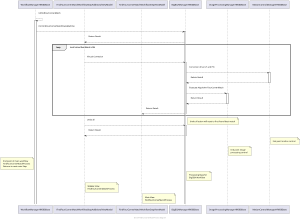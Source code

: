 @startuml FindFourCornerMatchProcess
scale 300 width
skinparam padding 10
skinparam nodesep 60
!define DARKBLUE #0000A0
!define DARKGREEN #008000
!define DARKORANGE #FF8C00
!define DARKRED #FF0000

participant WorkflowManagerHR600Base
participant FindFourCornerMatchWorkflowStepAdditionalViewModel
participant FindFourCornerMatchWorkflowStepViewModel
participant BigBGAManagerHR600Base
participant ImageProcessingManagerHR600Base
participant MotionControlManagerHR600Base

WorkflowManagerHR600Base --> WorkflowManagerHR600Base : toFindFourCornerMatch\n
activate WorkflowManagerHR600Base
WorkflowManagerHR600Base --> BigBGAManagerHR600Base : Init FindFourCornerMatchStateMachine\n
activate BigBGAManagerHR600Base
BigBGAManagerHR600Base --> FindFourCornerMatchWorkflowStepAdditionalViewModel : Return Result\n
loop until virtual Best Match is Ok
  FindFourCornerMatchWorkflowStepAdditionalViewModel --> BigBGAManagerHR600Base : Virtual Correction\n
  activate BigBGAManagerHR600Base
  BigBGAManagerHR600Base --> MotionControlManagerHR600Base : Correction drive X,Y and Phi\n
  activate MotionControlManagerHR600Base
  MotionControlManagerHR600Base --> BigBGAManagerHR600Base : Return Result\n
  deactivate MotionControlManagerHR600Base
  BigBGAManagerHR600Base --> ImageProcessingManagerHR600Base : Excecute Algorithm FourCornerMatch\n
  activate ImageProcessingManagerHR600Base
  ImageProcessingManagerHR600Base --> BigBGAManagerHR600Base : Return Result\n
  deactivate ImageProcessingManagerHR600Base
  BigBGAManagerHR600Base --> FindFourCornerMatchWorkflowStepViewModel : Return Result\n
  deactivate BigBGAManagerHR600Base
end loop

FindFourCornerMatchWorkflowStepAdditionalViewModel --> BigBGAManagerHR600Base : Undo all\n
activate BigBGAManagerHR600Base
  note right
  Undo all action will reset to first found best match
  end note
BigBGAManagerHR600Base --> FindFourCornerMatchWorkflowStepAdditionalViewModel : Return Result\n
deactivate BigBGAManagerHR600Base

note right of MotionControlManagerHR600Base 
  End point motion control
end note

note right of ImageProcessingManagerHR600Base 
  End point image 
  processing control
end note

note left of WorkflowManagerHR600Base 
  End point of main workflow 
  FindFourCornerMatchProcess
  Returns to next main Step
end note

note right of BigBGAManagerHR600Base 
  Processing Base for 
  BigGBA Workflow
end note

note right of FindFourCornerMatchWorkflowStepAdditionalViewModel 
  SideBar View
  FindFourCornerMatchProcess
end note

note right of FindFourCornerMatchWorkflowStepViewModel 
  Main View
  FindFourCornerMatchProcess
end note

footer == End of FindFourCornerMatchProcess Diagram ==

@enduml